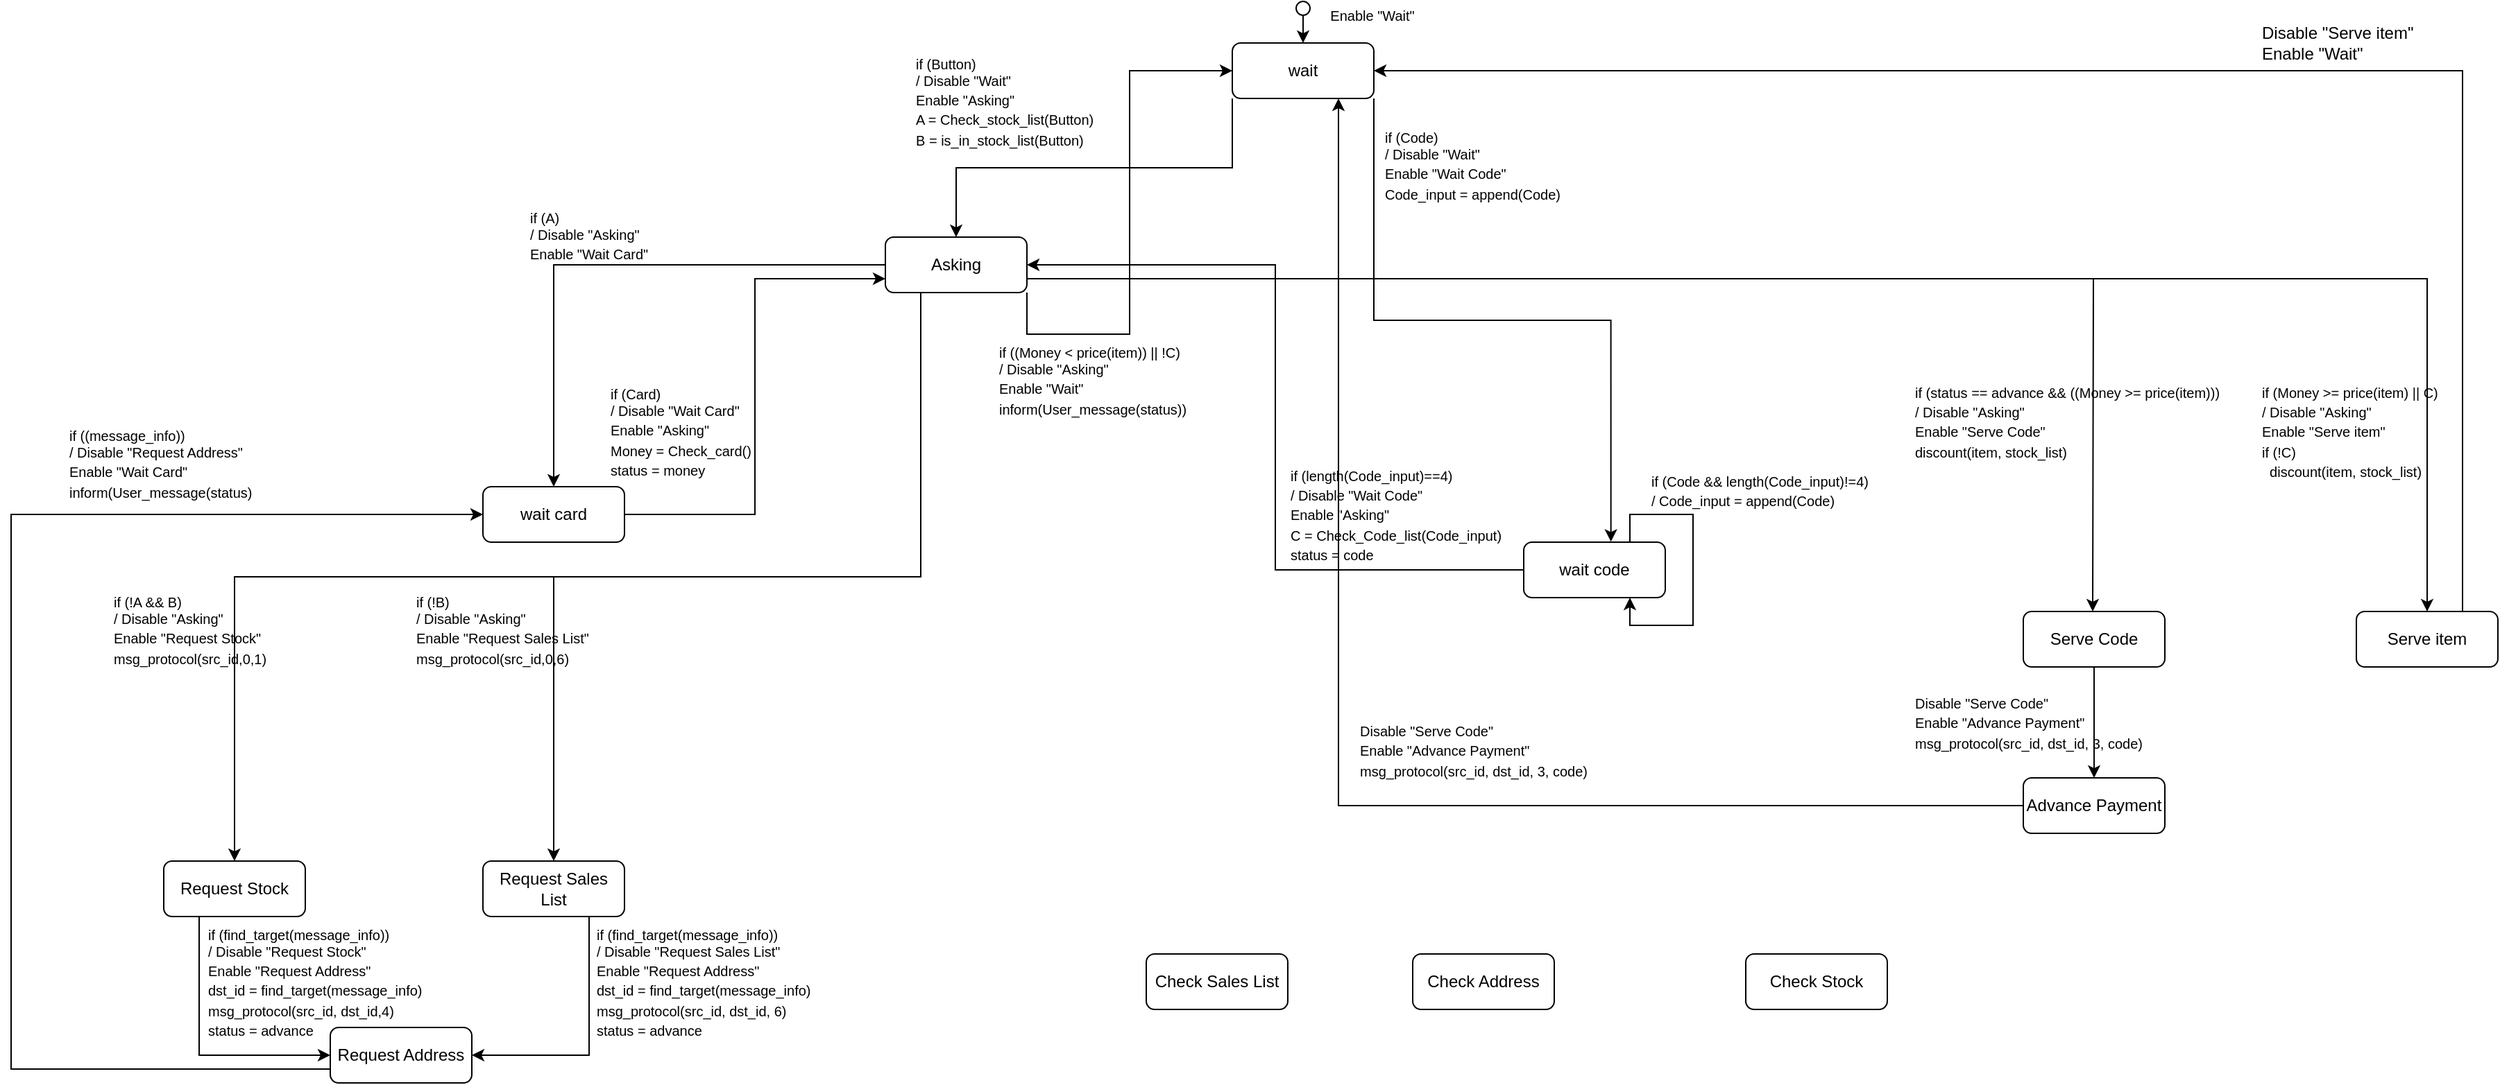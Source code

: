 <mxfile version="13.10.8" type="github">
  <diagram id="IDEPMYJfhPG-d2_96fUS" name="Page-1">
    <mxGraphModel dx="1203" dy="722" grid="1" gridSize="10" guides="1" tooltips="1" connect="1" arrows="1" fold="1" page="1" pageScale="1" pageWidth="2336" pageHeight="1654" math="0" shadow="0">
      <root>
        <mxCell id="0" />
        <mxCell id="1" parent="0" />
        <mxCell id="05fd0_lxoppkLTFNW6DU-22" style="edgeStyle=orthogonalEdgeStyle;rounded=0;orthogonalLoop=1;jettySize=auto;html=1;exitX=0;exitY=1;exitDx=0;exitDy=0;entryX=0.5;entryY=0;entryDx=0;entryDy=0;" edge="1" parent="1" source="05fd0_lxoppkLTFNW6DU-1" target="05fd0_lxoppkLTFNW6DU-4">
          <mxGeometry relative="1" as="geometry" />
        </mxCell>
        <mxCell id="05fd0_lxoppkLTFNW6DU-24" style="edgeStyle=orthogonalEdgeStyle;rounded=0;orthogonalLoop=1;jettySize=auto;html=1;exitX=1;exitY=1;exitDx=0;exitDy=0;entryX=0.616;entryY=-0.008;entryDx=0;entryDy=0;entryPerimeter=0;" edge="1" parent="1" source="05fd0_lxoppkLTFNW6DU-1" target="05fd0_lxoppkLTFNW6DU-2">
          <mxGeometry relative="1" as="geometry" />
        </mxCell>
        <mxCell id="05fd0_lxoppkLTFNW6DU-1" value="wait" style="rounded=1;whiteSpace=wrap;html=1;" vertex="1" parent="1">
          <mxGeometry x="900" y="120" width="102" height="40" as="geometry" />
        </mxCell>
        <mxCell id="05fd0_lxoppkLTFNW6DU-26" style="edgeStyle=orthogonalEdgeStyle;rounded=0;orthogonalLoop=1;jettySize=auto;html=1;exitX=0.75;exitY=0;exitDx=0;exitDy=0;entryX=0.75;entryY=1;entryDx=0;entryDy=0;" edge="1" parent="1" source="05fd0_lxoppkLTFNW6DU-2" target="05fd0_lxoppkLTFNW6DU-2">
          <mxGeometry relative="1" as="geometry">
            <mxPoint x="1330" y="520" as="targetPoint" />
          </mxGeometry>
        </mxCell>
        <mxCell id="05fd0_lxoppkLTFNW6DU-30" style="edgeStyle=orthogonalEdgeStyle;rounded=0;orthogonalLoop=1;jettySize=auto;html=1;entryX=1;entryY=0.5;entryDx=0;entryDy=0;" edge="1" parent="1" source="05fd0_lxoppkLTFNW6DU-2" target="05fd0_lxoppkLTFNW6DU-4">
          <mxGeometry relative="1" as="geometry" />
        </mxCell>
        <mxCell id="05fd0_lxoppkLTFNW6DU-2" value="wait code" style="rounded=1;whiteSpace=wrap;html=1;" vertex="1" parent="1">
          <mxGeometry x="1110" y="480" width="102" height="40" as="geometry" />
        </mxCell>
        <mxCell id="05fd0_lxoppkLTFNW6DU-41" style="edgeStyle=orthogonalEdgeStyle;rounded=0;orthogonalLoop=1;jettySize=auto;html=1;exitX=1;exitY=0.5;exitDx=0;exitDy=0;entryX=0;entryY=0.75;entryDx=0;entryDy=0;" edge="1" parent="1" source="05fd0_lxoppkLTFNW6DU-3" target="05fd0_lxoppkLTFNW6DU-4">
          <mxGeometry relative="1" as="geometry" />
        </mxCell>
        <mxCell id="05fd0_lxoppkLTFNW6DU-3" value="wait card" style="rounded=1;whiteSpace=wrap;html=1;" vertex="1" parent="1">
          <mxGeometry x="360" y="440" width="102" height="40" as="geometry" />
        </mxCell>
        <mxCell id="05fd0_lxoppkLTFNW6DU-32" style="edgeStyle=orthogonalEdgeStyle;rounded=0;orthogonalLoop=1;jettySize=auto;html=1;entryX=0.5;entryY=0;entryDx=0;entryDy=0;exitX=0;exitY=0.5;exitDx=0;exitDy=0;" edge="1" parent="1" source="05fd0_lxoppkLTFNW6DU-4" target="05fd0_lxoppkLTFNW6DU-3">
          <mxGeometry relative="1" as="geometry">
            <mxPoint x="510" y="320.0" as="sourcePoint" />
          </mxGeometry>
        </mxCell>
        <mxCell id="05fd0_lxoppkLTFNW6DU-37" style="edgeStyle=orthogonalEdgeStyle;rounded=0;orthogonalLoop=1;jettySize=auto;html=1;exitX=1;exitY=0.75;exitDx=0;exitDy=0;entryX=0.5;entryY=0;entryDx=0;entryDy=0;" edge="1" parent="1" source="05fd0_lxoppkLTFNW6DU-4" target="05fd0_lxoppkLTFNW6DU-5">
          <mxGeometry relative="1" as="geometry">
            <mxPoint x="1491.429" y="520" as="targetPoint" />
          </mxGeometry>
        </mxCell>
        <mxCell id="05fd0_lxoppkLTFNW6DU-43" style="edgeStyle=orthogonalEdgeStyle;rounded=0;orthogonalLoop=1;jettySize=auto;html=1;exitX=1;exitY=1;exitDx=0;exitDy=0;entryX=0;entryY=0.5;entryDx=0;entryDy=0;" edge="1" parent="1" source="05fd0_lxoppkLTFNW6DU-4" target="05fd0_lxoppkLTFNW6DU-1">
          <mxGeometry relative="1" as="geometry">
            <Array as="points">
              <mxPoint x="752" y="330" />
              <mxPoint x="826" y="330" />
              <mxPoint x="826" y="140" />
            </Array>
          </mxGeometry>
        </mxCell>
        <mxCell id="05fd0_lxoppkLTFNW6DU-46" style="edgeStyle=orthogonalEdgeStyle;rounded=0;orthogonalLoop=1;jettySize=auto;html=1;exitX=0.25;exitY=1;exitDx=0;exitDy=0;entryX=0.5;entryY=0;entryDx=0;entryDy=0;" edge="1" parent="1" source="05fd0_lxoppkLTFNW6DU-4" target="05fd0_lxoppkLTFNW6DU-10">
          <mxGeometry relative="1" as="geometry" />
        </mxCell>
        <mxCell id="05fd0_lxoppkLTFNW6DU-56" style="edgeStyle=orthogonalEdgeStyle;rounded=0;orthogonalLoop=1;jettySize=auto;html=1;exitX=0.25;exitY=1;exitDx=0;exitDy=0;" edge="1" parent="1" source="05fd0_lxoppkLTFNW6DU-4" target="05fd0_lxoppkLTFNW6DU-11">
          <mxGeometry relative="1" as="geometry" />
        </mxCell>
        <mxCell id="05fd0_lxoppkLTFNW6DU-67" style="edgeStyle=orthogonalEdgeStyle;rounded=0;orthogonalLoop=1;jettySize=auto;html=1;exitX=1;exitY=0.75;exitDx=0;exitDy=0;" edge="1" parent="1" source="05fd0_lxoppkLTFNW6DU-4">
          <mxGeometry relative="1" as="geometry">
            <mxPoint x="1520" y="530" as="targetPoint" />
          </mxGeometry>
        </mxCell>
        <mxCell id="05fd0_lxoppkLTFNW6DU-4" value="Asking" style="rounded=1;whiteSpace=wrap;html=1;" vertex="1" parent="1">
          <mxGeometry x="650" y="260" width="102" height="40" as="geometry" />
        </mxCell>
        <mxCell id="05fd0_lxoppkLTFNW6DU-39" style="edgeStyle=orthogonalEdgeStyle;rounded=0;orthogonalLoop=1;jettySize=auto;html=1;exitX=0.75;exitY=0;exitDx=0;exitDy=0;entryX=1;entryY=0.5;entryDx=0;entryDy=0;" edge="1" parent="1" source="05fd0_lxoppkLTFNW6DU-5" target="05fd0_lxoppkLTFNW6DU-1">
          <mxGeometry relative="1" as="geometry" />
        </mxCell>
        <mxCell id="05fd0_lxoppkLTFNW6DU-5" value="Serve item" style="rounded=1;whiteSpace=wrap;html=1;" vertex="1" parent="1">
          <mxGeometry x="1710" y="530" width="102" height="40" as="geometry" />
        </mxCell>
        <mxCell id="05fd0_lxoppkLTFNW6DU-6" value="Check Stock" style="rounded=1;whiteSpace=wrap;html=1;" vertex="1" parent="1">
          <mxGeometry x="1270" y="777" width="102" height="40" as="geometry" />
        </mxCell>
        <mxCell id="05fd0_lxoppkLTFNW6DU-7" value="Check Sales List" style="rounded=1;whiteSpace=wrap;html=1;" vertex="1" parent="1">
          <mxGeometry x="838" y="777" width="102" height="40" as="geometry" />
        </mxCell>
        <mxCell id="05fd0_lxoppkLTFNW6DU-8" value="Check Address" style="rounded=1;whiteSpace=wrap;html=1;" vertex="1" parent="1">
          <mxGeometry x="1030" y="777" width="102" height="40" as="geometry" />
        </mxCell>
        <mxCell id="05fd0_lxoppkLTFNW6DU-77" style="edgeStyle=orthogonalEdgeStyle;rounded=0;orthogonalLoop=1;jettySize=auto;html=1;entryX=0.75;entryY=1;entryDx=0;entryDy=0;" edge="1" parent="1" source="05fd0_lxoppkLTFNW6DU-9" target="05fd0_lxoppkLTFNW6DU-1">
          <mxGeometry relative="1" as="geometry" />
        </mxCell>
        <mxCell id="05fd0_lxoppkLTFNW6DU-9" value="Advance Payment" style="rounded=1;whiteSpace=wrap;html=1;" vertex="1" parent="1">
          <mxGeometry x="1470" y="650" width="102" height="40" as="geometry" />
        </mxCell>
        <mxCell id="05fd0_lxoppkLTFNW6DU-58" style="edgeStyle=orthogonalEdgeStyle;rounded=0;orthogonalLoop=1;jettySize=auto;html=1;exitX=0.25;exitY=1;exitDx=0;exitDy=0;entryX=0;entryY=0.5;entryDx=0;entryDy=0;" edge="1" parent="1" source="05fd0_lxoppkLTFNW6DU-10" target="05fd0_lxoppkLTFNW6DU-12">
          <mxGeometry relative="1" as="geometry" />
        </mxCell>
        <mxCell id="05fd0_lxoppkLTFNW6DU-10" value="Request Stock" style="rounded=1;whiteSpace=wrap;html=1;" vertex="1" parent="1">
          <mxGeometry x="130" y="710" width="102" height="40" as="geometry" />
        </mxCell>
        <mxCell id="05fd0_lxoppkLTFNW6DU-60" style="edgeStyle=orthogonalEdgeStyle;rounded=0;orthogonalLoop=1;jettySize=auto;html=1;exitX=0.75;exitY=1;exitDx=0;exitDy=0;entryX=1;entryY=0.5;entryDx=0;entryDy=0;" edge="1" parent="1" source="05fd0_lxoppkLTFNW6DU-11" target="05fd0_lxoppkLTFNW6DU-12">
          <mxGeometry relative="1" as="geometry" />
        </mxCell>
        <mxCell id="05fd0_lxoppkLTFNW6DU-11" value="Request Sales List" style="rounded=1;whiteSpace=wrap;html=1;" vertex="1" parent="1">
          <mxGeometry x="360" y="710" width="102" height="40" as="geometry" />
        </mxCell>
        <mxCell id="05fd0_lxoppkLTFNW6DU-65" style="edgeStyle=orthogonalEdgeStyle;rounded=0;orthogonalLoop=1;jettySize=auto;html=1;exitX=0;exitY=0.75;exitDx=0;exitDy=0;entryX=0;entryY=0.5;entryDx=0;entryDy=0;" edge="1" parent="1" source="05fd0_lxoppkLTFNW6DU-12" target="05fd0_lxoppkLTFNW6DU-3">
          <mxGeometry relative="1" as="geometry">
            <Array as="points">
              <mxPoint x="20" y="860" />
              <mxPoint x="20" y="460" />
            </Array>
          </mxGeometry>
        </mxCell>
        <mxCell id="05fd0_lxoppkLTFNW6DU-12" value="Request Address" style="rounded=1;whiteSpace=wrap;html=1;" vertex="1" parent="1">
          <mxGeometry x="250" y="830" width="102" height="40" as="geometry" />
        </mxCell>
        <mxCell id="05fd0_lxoppkLTFNW6DU-19" style="edgeStyle=orthogonalEdgeStyle;rounded=0;orthogonalLoop=1;jettySize=auto;html=1;exitX=0.5;exitY=1;exitDx=0;exitDy=0;entryX=0.5;entryY=0;entryDx=0;entryDy=0;" edge="1" parent="1" source="05fd0_lxoppkLTFNW6DU-18" target="05fd0_lxoppkLTFNW6DU-1">
          <mxGeometry relative="1" as="geometry" />
        </mxCell>
        <mxCell id="05fd0_lxoppkLTFNW6DU-18" value="" style="ellipse;whiteSpace=wrap;html=1;" vertex="1" parent="1">
          <mxGeometry x="946" y="90" width="10" height="10" as="geometry" />
        </mxCell>
        <mxCell id="05fd0_lxoppkLTFNW6DU-21" value="&lt;font style=&quot;font-size: 10px&quot;&gt;Enable &quot;Wait&quot;&lt;/font&gt;" style="text;html=1;strokeColor=none;fillColor=none;align=center;verticalAlign=middle;whiteSpace=wrap;rounded=0;" vertex="1" parent="1">
          <mxGeometry x="961" y="90" width="80" height="20" as="geometry" />
        </mxCell>
        <mxCell id="05fd0_lxoppkLTFNW6DU-23" value="&lt;span style=&quot;font-size: 10px&quot;&gt;if (Button)&lt;br&gt;&lt;div&gt;&lt;span&gt;/ Disable &quot;Wait&quot;&lt;/span&gt;&lt;/div&gt;Enable &quot;Asking&quot;&lt;br&gt;A = Check_stock_list(Button)&lt;br&gt;B = is_in_stock_list(Button)&lt;br&gt;&lt;br&gt;&lt;/span&gt;" style="text;html=1;strokeColor=none;fillColor=none;align=left;verticalAlign=middle;whiteSpace=wrap;rounded=0;" vertex="1" parent="1">
          <mxGeometry x="670" y="139" width="140" height="60" as="geometry" />
        </mxCell>
        <mxCell id="05fd0_lxoppkLTFNW6DU-25" value="&lt;span style=&quot;font-size: 10px&quot;&gt;if (Code)&lt;br&gt;&lt;div&gt;&lt;span&gt;/ Disable &quot;Wait&quot;&lt;/span&gt;&lt;/div&gt;Enable &quot;Wait Code&quot;&lt;br&gt;Code_input = append(Code)&amp;nbsp;&lt;br&gt;&lt;br&gt;&lt;/span&gt;" style="text;html=1;strokeColor=none;fillColor=none;align=left;verticalAlign=middle;whiteSpace=wrap;rounded=0;" vertex="1" parent="1">
          <mxGeometry x="1008" y="190" width="160" height="50" as="geometry" />
        </mxCell>
        <mxCell id="05fd0_lxoppkLTFNW6DU-27" value="&lt;span style=&quot;font-size: 10px&quot;&gt;if (Code &amp;amp;&amp;amp; length(Code_input)!=4)&lt;br&gt;/&amp;nbsp;Code_input = append(Code)&amp;nbsp;&lt;br&gt;&lt;br&gt;&lt;/span&gt;" style="text;html=1;strokeColor=none;fillColor=none;align=left;verticalAlign=middle;whiteSpace=wrap;rounded=0;" vertex="1" parent="1">
          <mxGeometry x="1200" y="420" width="160" height="60" as="geometry" />
        </mxCell>
        <mxCell id="05fd0_lxoppkLTFNW6DU-31" value="&lt;span style=&quot;font-size: 10px&quot;&gt;if (length(Code_input)==4)&lt;br&gt;/ Disable &quot;Wait Code&quot;&lt;br&gt;Enable &quot;Asking&quot;&lt;br&gt;C = Check_Code_list(Code_input)&lt;br&gt;status = code&lt;br&gt;&lt;/span&gt;" style="text;html=1;strokeColor=none;fillColor=none;align=left;verticalAlign=middle;whiteSpace=wrap;rounded=0;" vertex="1" parent="1">
          <mxGeometry x="940" y="430" width="160" height="60" as="geometry" />
        </mxCell>
        <mxCell id="05fd0_lxoppkLTFNW6DU-35" value="&lt;span style=&quot;font-size: 10px&quot;&gt;if (A)&lt;br&gt;&lt;div&gt;&lt;span&gt;/ Disable &quot;Asking&quot;&lt;/span&gt;&lt;/div&gt;Enable &quot;Wait Card&quot;&lt;br&gt;&lt;br&gt;&lt;/span&gt;" style="text;html=1;strokeColor=none;fillColor=none;align=left;verticalAlign=middle;whiteSpace=wrap;rounded=0;" vertex="1" parent="1">
          <mxGeometry x="392" y="236" width="120" height="60" as="geometry" />
        </mxCell>
        <mxCell id="05fd0_lxoppkLTFNW6DU-38" value="&lt;span style=&quot;font-size: 10px&quot;&gt;if (Money &amp;gt;= price(item) || C)&lt;br&gt;/ Disable &quot;Asking&quot;&lt;br&gt;Enable &quot;Serve item&quot;&amp;nbsp;&lt;br&gt;if (!C)&lt;br&gt;&amp;nbsp; discount(item, stock_list)&lt;br&gt;&lt;/span&gt;" style="text;html=1;strokeColor=none;fillColor=none;align=left;verticalAlign=middle;whiteSpace=wrap;rounded=0;" vertex="1" parent="1">
          <mxGeometry x="1640" y="370" width="160" height="60" as="geometry" />
        </mxCell>
        <mxCell id="05fd0_lxoppkLTFNW6DU-40" value="Disable &quot;Serve item&quot;&lt;br&gt;Enable &quot;Wait&quot;" style="text;html=1;strokeColor=none;fillColor=none;align=left;verticalAlign=middle;whiteSpace=wrap;rounded=0;" vertex="1" parent="1">
          <mxGeometry x="1640" y="90" width="160" height="60" as="geometry" />
        </mxCell>
        <mxCell id="05fd0_lxoppkLTFNW6DU-42" value="&lt;span style=&quot;font-size: 10px&quot;&gt;if (Card)&lt;br&gt;&lt;div&gt;&lt;span&gt;/ Disable &quot;Wait Card&quot;&lt;/span&gt;&lt;/div&gt;Enable &quot;Asking&quot;&lt;br&gt;Money = Check_card()&lt;br&gt;status = money&lt;br&gt;&lt;/span&gt;" style="text;html=1;strokeColor=none;fillColor=none;align=left;verticalAlign=middle;whiteSpace=wrap;rounded=0;" vertex="1" parent="1">
          <mxGeometry x="450" y="370" width="120" height="60" as="geometry" />
        </mxCell>
        <mxCell id="05fd0_lxoppkLTFNW6DU-44" value="&lt;span style=&quot;font-size: 10px&quot;&gt;if ((Money &amp;lt; price(item)) || !C)&lt;br&gt;&lt;div&gt;&lt;span&gt;/ Disable &quot;Asking&quot;&lt;/span&gt;&lt;/div&gt;Enable &quot;Wait&quot;&lt;br&gt;inform(User_message(status))&lt;br&gt;&lt;br&gt;&lt;/span&gt;" style="text;html=1;strokeColor=none;fillColor=none;align=left;verticalAlign=middle;whiteSpace=wrap;rounded=0;" vertex="1" parent="1">
          <mxGeometry x="730" y="340" width="180" height="60" as="geometry" />
        </mxCell>
        <mxCell id="05fd0_lxoppkLTFNW6DU-47" value="&lt;span style=&quot;font-size: 10px&quot;&gt;if (!A &amp;amp;&amp;amp; B)&lt;br&gt;&lt;div&gt;&lt;span&gt;/ Disable &quot;Asking&quot;&lt;/span&gt;&lt;/div&gt;Enable &quot;Request Stock&quot;&lt;br&gt;msg_protocol(src_id,0,1)&amp;nbsp;&lt;br&gt;&lt;br&gt;&lt;/span&gt;" style="text;html=1;strokeColor=none;fillColor=none;align=left;verticalAlign=middle;whiteSpace=wrap;rounded=0;" vertex="1" parent="1">
          <mxGeometry x="92" y="520" width="138" height="60" as="geometry" />
        </mxCell>
        <mxCell id="05fd0_lxoppkLTFNW6DU-57" value="&lt;span style=&quot;font-size: 10px&quot;&gt;if (!B)&lt;br&gt;&lt;div&gt;&lt;span&gt;/ Disable &quot;Asking&quot;&lt;/span&gt;&lt;/div&gt;Enable &quot;Request Sales List&quot;&lt;br&gt;msg_protocol(src_id,0,6)&amp;nbsp;&lt;br&gt;&lt;br&gt;&lt;/span&gt;" style="text;html=1;strokeColor=none;fillColor=none;align=left;verticalAlign=middle;whiteSpace=wrap;rounded=0;" vertex="1" parent="1">
          <mxGeometry x="310" y="520" width="140" height="60" as="geometry" />
        </mxCell>
        <mxCell id="05fd0_lxoppkLTFNW6DU-59" value="&lt;span style=&quot;font-size: 10px&quot;&gt;if (find_target(message_info))&lt;br&gt;&lt;div&gt;&lt;span&gt;/ Disable &quot;Request Stock&quot;&lt;/span&gt;&lt;/div&gt;Enable &quot;Request Address&quot;&lt;br&gt;dst_id = find_target(message_info)&lt;br&gt;msg_protocol(src_id, dst_id,4)&amp;nbsp;&lt;br&gt;status = advance&lt;br&gt;&lt;/span&gt;" style="text;html=1;strokeColor=none;fillColor=none;align=left;verticalAlign=middle;whiteSpace=wrap;rounded=0;" vertex="1" parent="1">
          <mxGeometry x="160" y="767" width="270" height="60" as="geometry" />
        </mxCell>
        <mxCell id="05fd0_lxoppkLTFNW6DU-61" value="&lt;span style=&quot;font-size: 10px&quot;&gt;if (find_target(message_info))&lt;br&gt;&lt;div&gt;&lt;span&gt;/ Disable &quot;Request Sales List&quot;&lt;/span&gt;&lt;/div&gt;Enable &quot;Request Address&quot;&lt;br&gt;dst_id = find_target(message_info)&lt;br&gt;msg_protocol(src_id, dst_id, 6)&amp;nbsp;&lt;br&gt;status = advance&lt;br&gt;&lt;/span&gt;" style="text;html=1;strokeColor=none;fillColor=none;align=left;verticalAlign=middle;whiteSpace=wrap;rounded=0;" vertex="1" parent="1">
          <mxGeometry x="440" y="767" width="270" height="60" as="geometry" />
        </mxCell>
        <mxCell id="05fd0_lxoppkLTFNW6DU-66" value="&lt;span style=&quot;font-size: 10px&quot;&gt;if ((message_info))&lt;br&gt;&lt;div&gt;&lt;span&gt;/ Disable &quot;Request Address&quot;&lt;/span&gt;&lt;/div&gt;Enable &quot;Wait Card&quot;&lt;br&gt;inform(User_message(status)&lt;br&gt;&lt;br&gt;&lt;/span&gt;" style="text;html=1;strokeColor=none;fillColor=none;align=left;verticalAlign=middle;whiteSpace=wrap;rounded=0;" vertex="1" parent="1">
          <mxGeometry x="60" y="400" width="270" height="60" as="geometry" />
        </mxCell>
        <mxCell id="05fd0_lxoppkLTFNW6DU-72" style="edgeStyle=orthogonalEdgeStyle;rounded=0;orthogonalLoop=1;jettySize=auto;html=1;exitX=0.5;exitY=1;exitDx=0;exitDy=0;entryX=0.5;entryY=0;entryDx=0;entryDy=0;" edge="1" parent="1" source="05fd0_lxoppkLTFNW6DU-68" target="05fd0_lxoppkLTFNW6DU-9">
          <mxGeometry relative="1" as="geometry" />
        </mxCell>
        <mxCell id="05fd0_lxoppkLTFNW6DU-68" value="Serve Code" style="rounded=1;whiteSpace=wrap;html=1;" vertex="1" parent="1">
          <mxGeometry x="1470" y="530" width="102" height="40" as="geometry" />
        </mxCell>
        <mxCell id="05fd0_lxoppkLTFNW6DU-69" value="&lt;span style=&quot;font-size: 10px&quot;&gt;if (status == advance &amp;amp;&amp;amp; ((Money &amp;gt;= price(item)))&lt;br&gt;/ Disable &quot;Asking&quot;&lt;br&gt;Enable &quot;Serve Code&quot;&lt;br&gt;discount(item, stock_list)&amp;nbsp;&lt;br&gt;&lt;br&gt;&lt;/span&gt;" style="text;html=1;strokeColor=none;fillColor=none;align=left;verticalAlign=middle;whiteSpace=wrap;rounded=0;" vertex="1" parent="1">
          <mxGeometry x="1390" y="370" width="280" height="60" as="geometry" />
        </mxCell>
        <mxCell id="05fd0_lxoppkLTFNW6DU-73" value="&lt;span style=&quot;font-size: 10px&quot;&gt;Disable &quot;Serve Code&quot;&lt;br&gt;Enable &quot;Advance Payment&quot;&lt;br&gt;msg_protocol(src_id, dst_id, 3, code)&lt;br&gt;&lt;/span&gt;" style="text;html=1;strokeColor=none;fillColor=none;align=left;verticalAlign=middle;whiteSpace=wrap;rounded=0;" vertex="1" parent="1">
          <mxGeometry x="1390" y="580" width="280" height="60" as="geometry" />
        </mxCell>
        <mxCell id="05fd0_lxoppkLTFNW6DU-78" value="&lt;span style=&quot;font-size: 10px&quot;&gt;Disable &quot;Serve Code&quot;&lt;br&gt;Enable &quot;Advance Payment&quot;&lt;br&gt;msg_protocol(src_id, dst_id, 3, code)&lt;br&gt;&lt;/span&gt;" style="text;html=1;strokeColor=none;fillColor=none;align=left;verticalAlign=middle;whiteSpace=wrap;rounded=0;" vertex="1" parent="1">
          <mxGeometry x="990" y="600" width="280" height="60" as="geometry" />
        </mxCell>
      </root>
    </mxGraphModel>
  </diagram>
</mxfile>

